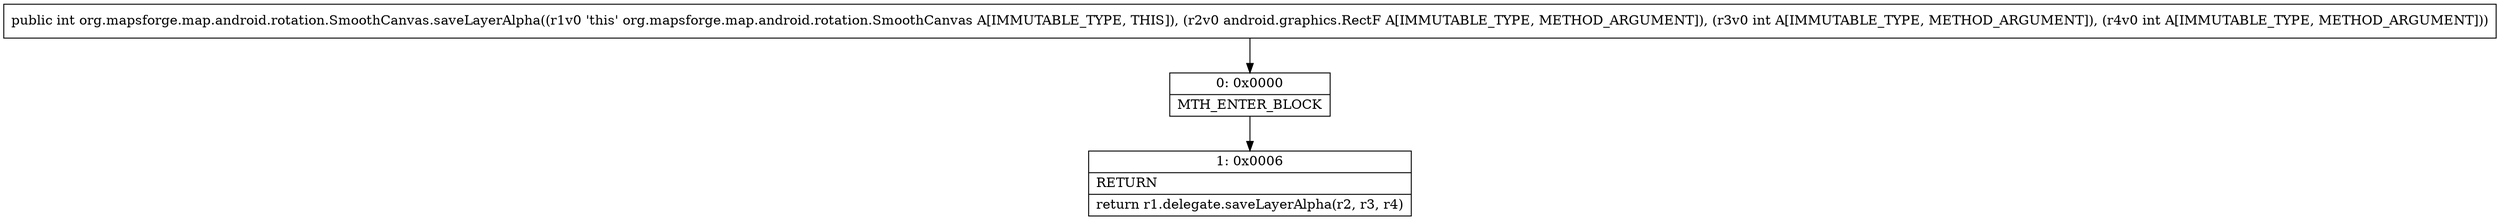 digraph "CFG fororg.mapsforge.map.android.rotation.SmoothCanvas.saveLayerAlpha(Landroid\/graphics\/RectF;II)I" {
Node_0 [shape=record,label="{0\:\ 0x0000|MTH_ENTER_BLOCK\l}"];
Node_1 [shape=record,label="{1\:\ 0x0006|RETURN\l|return r1.delegate.saveLayerAlpha(r2, r3, r4)\l}"];
MethodNode[shape=record,label="{public int org.mapsforge.map.android.rotation.SmoothCanvas.saveLayerAlpha((r1v0 'this' org.mapsforge.map.android.rotation.SmoothCanvas A[IMMUTABLE_TYPE, THIS]), (r2v0 android.graphics.RectF A[IMMUTABLE_TYPE, METHOD_ARGUMENT]), (r3v0 int A[IMMUTABLE_TYPE, METHOD_ARGUMENT]), (r4v0 int A[IMMUTABLE_TYPE, METHOD_ARGUMENT])) }"];
MethodNode -> Node_0;
Node_0 -> Node_1;
}

